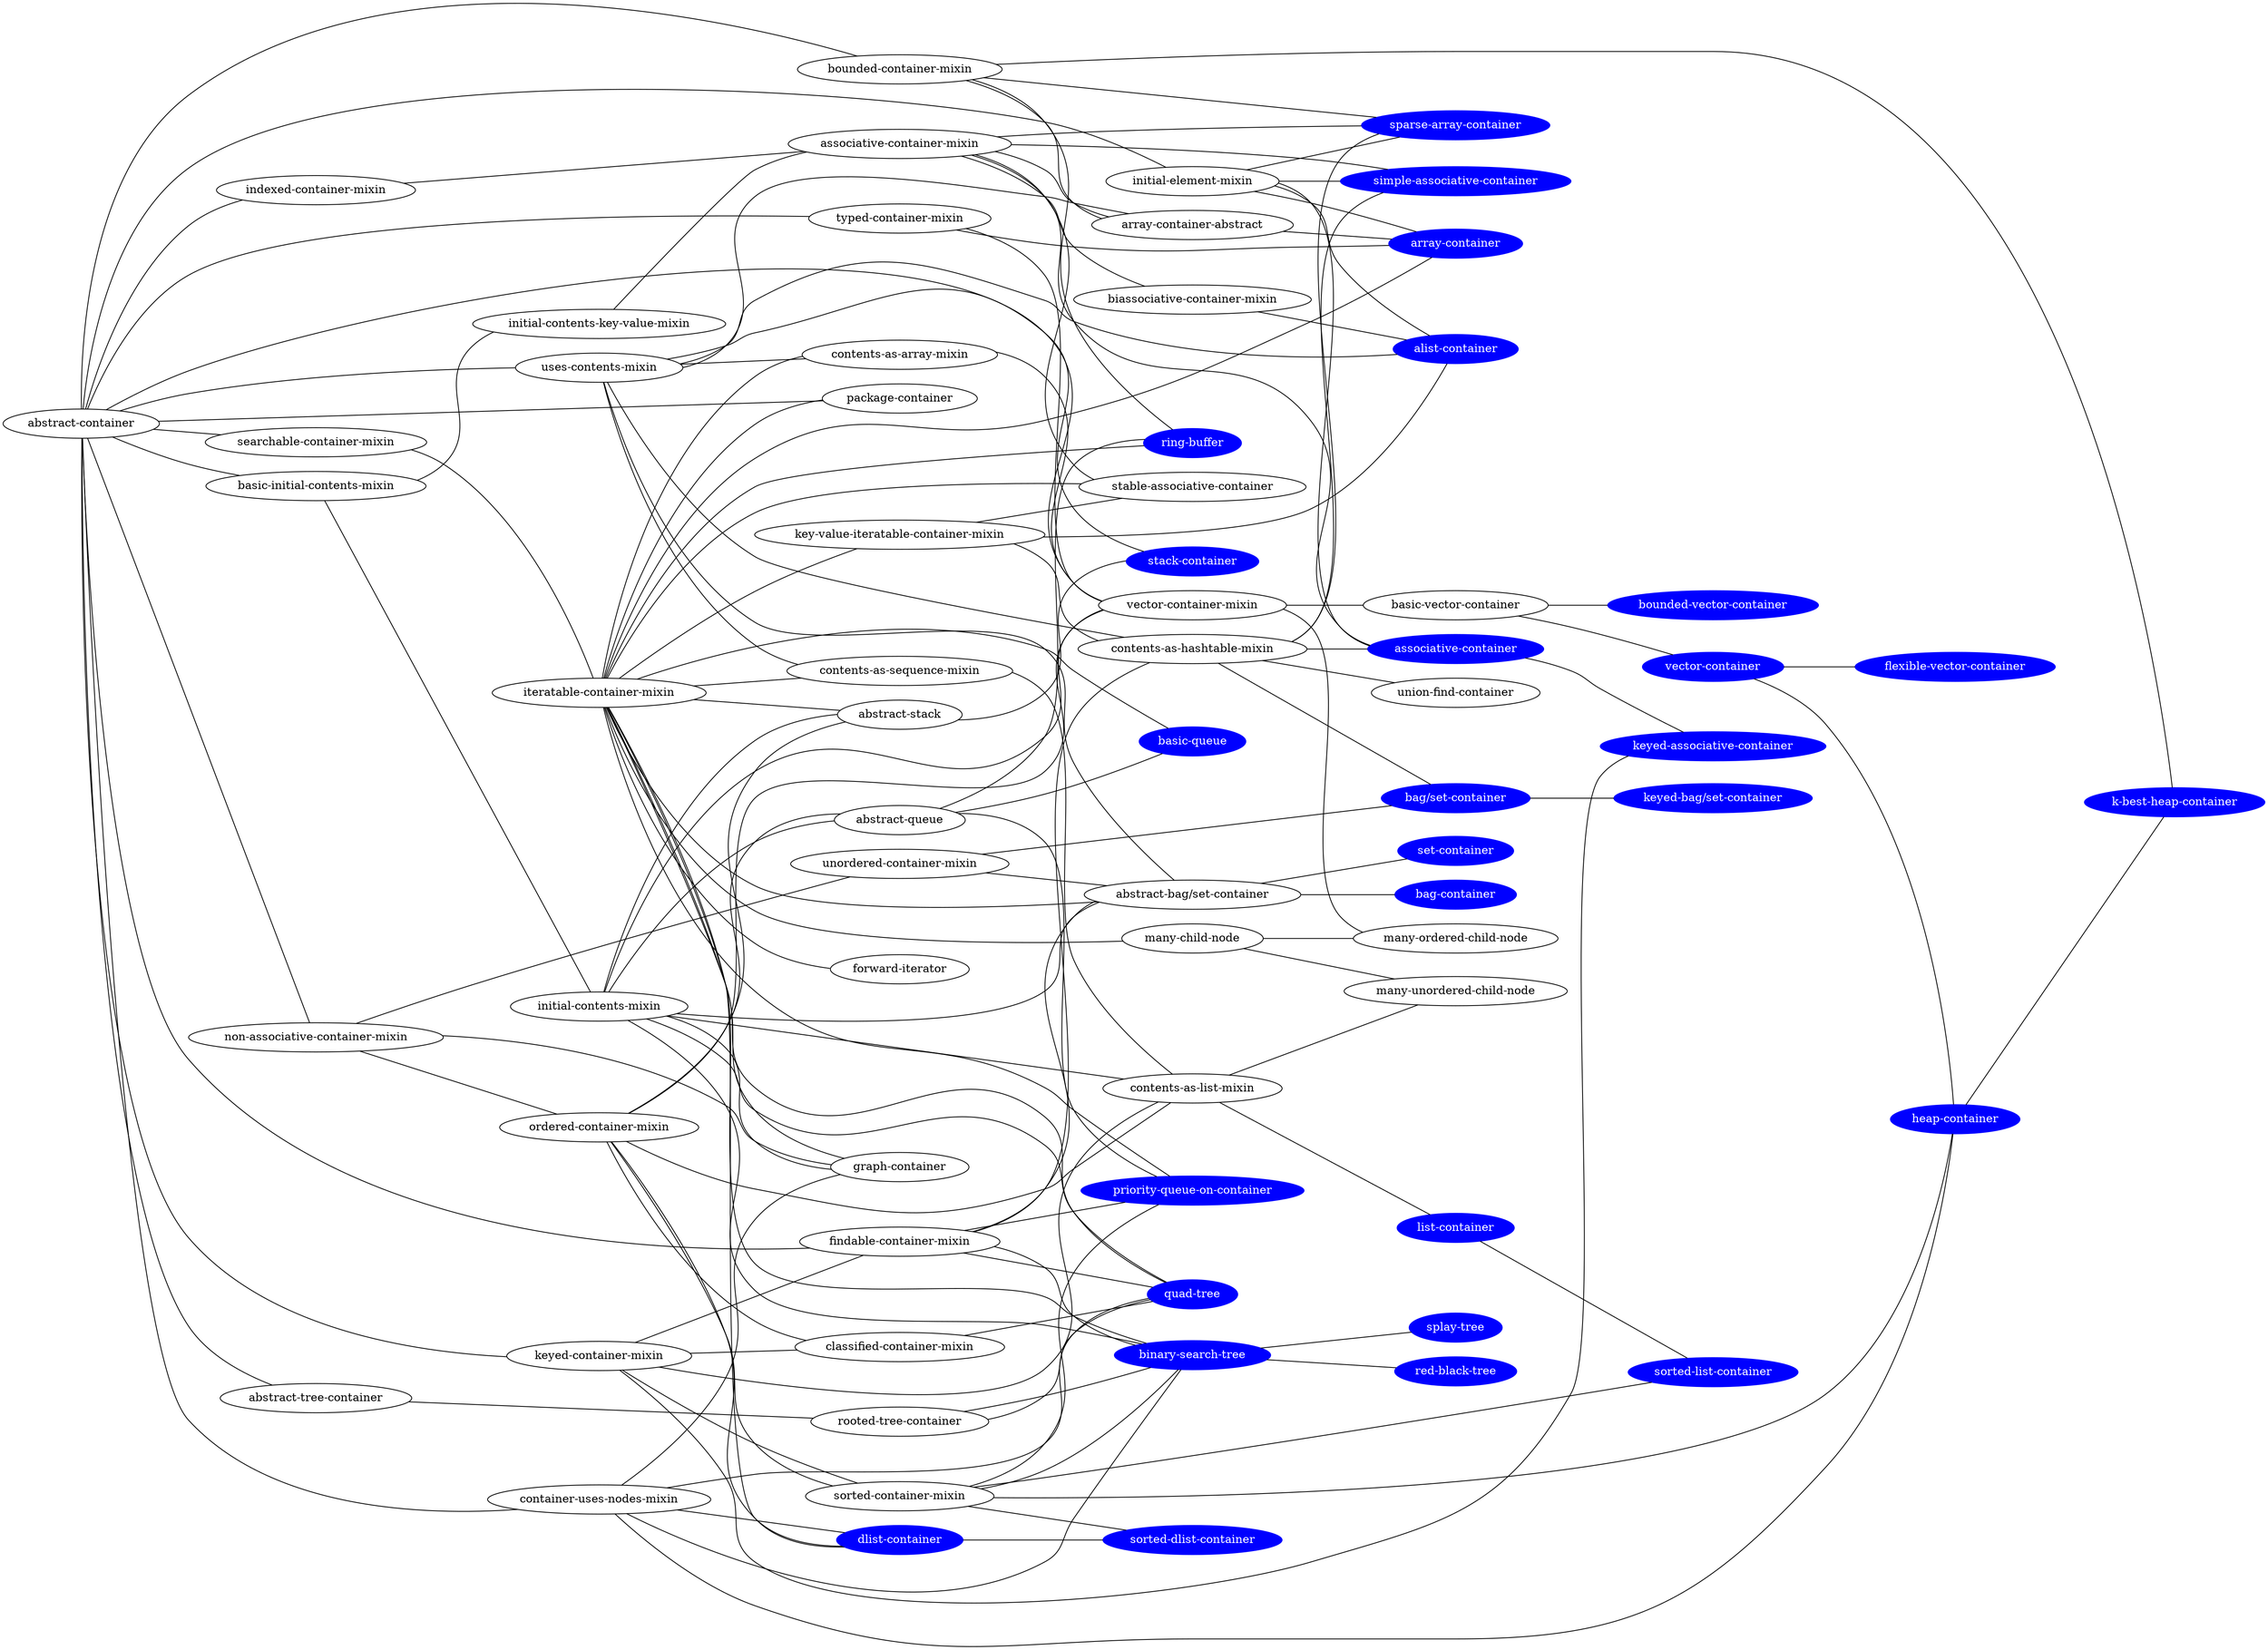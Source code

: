 graph G {graph [rankdir=LR];SPLAY_TREE [label="splay-tree", color="blue", style="filled", fontcolor="white", fillcolor="blue"]SORTED_CONTAINER_MIXIN [label="sorted-container-mixin", ]KEYED_BAG_SET_CONTAINER [label="keyed-bag/set-container", color="blue", style="filled", fontcolor="white", fillcolor="blue"]MANY_CHILD_NODE [label="many-child-node", ]HEAP_CONTAINER [label="heap-container", color="blue", style="filled", fontcolor="white", fillcolor="blue"]ALIST_CONTAINER [label="alist-container", color="blue", style="filled", fontcolor="white", fillcolor="blue"]K_BEST_HEAP_CONTAINER [label="k-best-heap-container", color="blue", style="filled", fontcolor="white", fillcolor="blue"]FINDABLE_CONTAINER_MIXIN [label="findable-container-mixin", ]SPARSE_ARRAY_CONTAINER [label="sparse-array-container", color="blue", style="filled", fontcolor="white", fillcolor="blue"]FLEXIBLE_VECTOR_CONTAINER [label="flexible-vector-container", color="blue", style="filled", fontcolor="white", fillcolor="blue"]ABSTRACT_CONTAINER [label="abstract-container", ]KEYED_ASSOCIATIVE_CONTAINER [label="keyed-associative-container", color="blue", style="filled", fontcolor="white", fillcolor="blue"]KEY_VALUE_ITERATABLE_CONTAINER_MIXIN [label="key-value-iteratable-container-mixin", ]RING_BUFFER [label="ring-buffer", color="blue", style="filled", fontcolor="white", fillcolor="blue"]ABSTRACT_BAG_SET_CONTAINER [label="abstract-bag/set-container", ]LIST_CONTAINER [label="list-container", color="blue", style="filled", fontcolor="white", fillcolor="blue"]ABSTRACT_STACK [label="abstract-stack", ]BIASSOCIATIVE_CONTAINER_MIXIN [label="biassociative-container-mixin", ]BASIC_INITIAL_CONTENTS_MIXIN [label="basic-initial-contents-mixin", ]BAG_SET_CONTAINER [label="bag/set-container", color="blue", style="filled", fontcolor="white", fillcolor="blue"]INDEXED_CONTAINER_MIXIN [label="indexed-container-mixin", ]CONTENTS_AS_ARRAY_MIXIN [label="contents-as-array-mixin", ]SORTED_DLIST_CONTAINER [label="sorted-dlist-container", color="blue", style="filled", fontcolor="white", fillcolor="blue"]ARRAY_CONTAINER [label="array-container", color="blue", style="filled", fontcolor="white", fillcolor="blue"]DLIST_CONTAINER [label="dlist-container", color="blue", style="filled", fontcolor="white", fillcolor="blue"]PACKAGE_CONTAINER [label="package-container", ]USES_CONTENTS_MIXIN [label="uses-contents-mixin", ]MANY_UNORDERED_CHILD_NODE [label="many-unordered-child-node", ]UNION_FIND_CONTAINER [label="union-find-container", ]GRAPH_CONTAINER [label="graph-container", ]SORTED_LIST_CONTAINER [label="sorted-list-container", color="blue", style="filled", fontcolor="white", fillcolor="blue"]ARRAY_CONTAINER_ABSTRACT [label="array-container-abstract", ]STABLE_ASSOCIATIVE_CONTAINER [label="stable-associative-container", ]QUAD_TREE [label="quad-tree", color="blue", style="filled", fontcolor="white", fillcolor="blue"]INITIAL_ELEMENT_MIXIN [label="initial-element-mixin", ]SIMPLE_ASSOCIATIVE_CONTAINER [label="simple-associative-container", color="blue", style="filled", fontcolor="white", fillcolor="blue"]BAG_CONTAINER [label="bag-container", color="blue", style="filled", fontcolor="white", fillcolor="blue"]STACK_CONTAINER [label="stack-container", color="blue", style="filled", fontcolor="white", fillcolor="blue"]VECTOR_CONTAINER [label="vector-container", color="blue", style="filled", fontcolor="white", fillcolor="blue"]UNORDERED_CONTAINER_MIXIN [label="unordered-container-mixin", ]FORWARD_ITERATOR [label="forward-iterator", ]CONTAINER_USES_NODES_MIXIN [label="container-uses-nodes-mixin", ]PRIORITY_QUEUE_ON_CONTAINER [label="priority-queue-on-container", color="blue", style="filled", fontcolor="white", fillcolor="blue"]VECTOR_CONTAINER_MIXIN [label="vector-container-mixin", ]ITERATABLE_CONTAINER_MIXIN [label="iteratable-container-mixin", ]CLASSIFIED_CONTAINER_MIXIN [label="classified-container-mixin", ]SEARCHABLE_CONTAINER_MIXIN [label="searchable-container-mixin", ]CONTENTS_AS_HASHTABLE_MIXIN [label="contents-as-hashtable-mixin", ]INITIAL_CONTENTS_MIXIN [label="initial-contents-mixin", ]ABSTRACT_QUEUE [label="abstract-queue", ]BINARY_SEARCH_TREE [label="binary-search-tree", color="blue", style="filled", fontcolor="white", fillcolor="blue"]ABSTRACT_TREE_CONTAINER [label="abstract-tree-container", ]MANY_ORDERED_CHILD_NODE [label="many-ordered-child-node", ]NON_ASSOCIATIVE_CONTAINER_MIXIN [label="non-associative-container-mixin", ]INITIAL_CONTENTS_KEY_VALUE_MIXIN [label="initial-contents-key-value-mixin", ]ASSOCIATIVE_CONTAINER_MIXIN [label="associative-container-mixin", ]BASIC_VECTOR_CONTAINER [label="basic-vector-container", ]CONTENTS_AS_SEQUENCE_MIXIN [label="contents-as-sequence-mixin", ]TYPED_CONTAINER_MIXIN [label="typed-container-mixin", ]ROOTED_TREE_CONTAINER [label="rooted-tree-container", ]BASIC_QUEUE [label="basic-queue", color="blue", style="filled", fontcolor="white", fillcolor="blue"]CONTENTS_AS_LIST_MIXIN [label="contents-as-list-mixin", ]ASSOCIATIVE_CONTAINER [label="associative-container", color="blue", style="filled", fontcolor="white", fillcolor="blue"]SET_CONTAINER [label="set-container", color="blue", style="filled", fontcolor="white", fillcolor="blue"]RED_BLACK_TREE [label="red-black-tree", color="blue", style="filled", fontcolor="white", fillcolor="blue"]KEYED_CONTAINER_MIXIN [label="keyed-container-mixin", ]ORDERED_CONTAINER_MIXIN [label="ordered-container-mixin", ]BOUNDED_CONTAINER_MIXIN [label="bounded-container-mixin", ]BOUNDED_VECTOR_CONTAINER [label="bounded-vector-container", color="blue", style="filled", fontcolor="white", fillcolor="blue"]BINARY_SEARCH_TREE--SPLAY_TREE []SORTED_CONTAINER_MIXIN--HEAP_CONTAINER []SORTED_CONTAINER_MIXIN--SORTED_DLIST_CONTAINER []SORTED_CONTAINER_MIXIN--SORTED_LIST_CONTAINER []SORTED_CONTAINER_MIXIN--BINARY_SEARCH_TREE []SORTED_CONTAINER_MIXIN--PRIORITY_QUEUE_ON_CONTAINER []ORDERED_CONTAINER_MIXIN--SORTED_CONTAINER_MIXIN []KEYED_CONTAINER_MIXIN--SORTED_CONTAINER_MIXIN []BAG_SET_CONTAINER--KEYED_BAG_SET_CONTAINER []MANY_CHILD_NODE--MANY_UNORDERED_CHILD_NODE []MANY_CHILD_NODE--MANY_ORDERED_CHILD_NODE []ITERATABLE_CONTAINER_MIXIN--MANY_CHILD_NODE []HEAP_CONTAINER--K_BEST_HEAP_CONTAINER []VECTOR_CONTAINER--HEAP_CONTAINER []CONTAINER_USES_NODES_MIXIN--HEAP_CONTAINER []USES_CONTENTS_MIXIN--ALIST_CONTAINER []KEY_VALUE_ITERATABLE_CONTAINER_MIXIN--ALIST_CONTAINER []BIASSOCIATIVE_CONTAINER_MIXIN--ALIST_CONTAINER []INITIAL_ELEMENT_MIXIN--ALIST_CONTAINER []BOUNDED_CONTAINER_MIXIN--K_BEST_HEAP_CONTAINER []FINDABLE_CONTAINER_MIXIN--QUAD_TREE []FINDABLE_CONTAINER_MIXIN--ABSTRACT_BAG_SET_CONTAINER []FINDABLE_CONTAINER_MIXIN--BINARY_SEARCH_TREE []FINDABLE_CONTAINER_MIXIN--PRIORITY_QUEUE_ON_CONTAINER []FINDABLE_CONTAINER_MIXIN--CONTENTS_AS_HASHTABLE_MIXIN []ABSTRACT_CONTAINER--FINDABLE_CONTAINER_MIXIN []KEYED_CONTAINER_MIXIN--FINDABLE_CONTAINER_MIXIN []CONTENTS_AS_HASHTABLE_MIXIN--SPARSE_ARRAY_CONTAINER []ASSOCIATIVE_CONTAINER_MIXIN--SPARSE_ARRAY_CONTAINER []INITIAL_ELEMENT_MIXIN--SPARSE_ARRAY_CONTAINER []BOUNDED_CONTAINER_MIXIN--SPARSE_ARRAY_CONTAINER []VECTOR_CONTAINER--FLEXIBLE_VECTOR_CONTAINER []ABSTRACT_CONTAINER--PACKAGE_CONTAINER []ABSTRACT_CONTAINER--VECTOR_CONTAINER_MIXIN []ABSTRACT_CONTAINER--ABSTRACT_TREE_CONTAINER []ABSTRACT_CONTAINER--USES_CONTENTS_MIXIN []ABSTRACT_CONTAINER--NON_ASSOCIATIVE_CONTAINER_MIXIN []ABSTRACT_CONTAINER--SEARCHABLE_CONTAINER_MIXIN []ABSTRACT_CONTAINER--CONTAINER_USES_NODES_MIXIN []ABSTRACT_CONTAINER--BASIC_INITIAL_CONTENTS_MIXIN []ABSTRACT_CONTAINER--INITIAL_ELEMENT_MIXIN []ABSTRACT_CONTAINER--INDEXED_CONTAINER_MIXIN []ABSTRACT_CONTAINER--BOUNDED_CONTAINER_MIXIN []ABSTRACT_CONTAINER--TYPED_CONTAINER_MIXIN []ABSTRACT_CONTAINER--KEYED_CONTAINER_MIXIN []ASSOCIATIVE_CONTAINER--KEYED_ASSOCIATIVE_CONTAINER []KEYED_CONTAINER_MIXIN--KEYED_ASSOCIATIVE_CONTAINER []KEY_VALUE_ITERATABLE_CONTAINER_MIXIN--STABLE_ASSOCIATIVE_CONTAINER []KEY_VALUE_ITERATABLE_CONTAINER_MIXIN--CONTENTS_AS_HASHTABLE_MIXIN []ITERATABLE_CONTAINER_MIXIN--KEY_VALUE_ITERATABLE_CONTAINER_MIXIN []ABSTRACT_QUEUE--RING_BUFFER []ITERATABLE_CONTAINER_MIXIN--RING_BUFFER []BOUNDED_CONTAINER_MIXIN--RING_BUFFER []ABSTRACT_BAG_SET_CONTAINER--SET_CONTAINER []ABSTRACT_BAG_SET_CONTAINER--BAG_CONTAINER []USES_CONTENTS_MIXIN--ABSTRACT_BAG_SET_CONTAINER []UNORDERED_CONTAINER_MIXIN--ABSTRACT_BAG_SET_CONTAINER []ITERATABLE_CONTAINER_MIXIN--ABSTRACT_BAG_SET_CONTAINER []INITIAL_CONTENTS_MIXIN--ABSTRACT_BAG_SET_CONTAINER []LIST_CONTAINER--SORTED_LIST_CONTAINER []CONTENTS_AS_LIST_MIXIN--LIST_CONTAINER []ABSTRACT_STACK--STACK_CONTAINER []ORDERED_CONTAINER_MIXIN--ABSTRACT_STACK []ITERATABLE_CONTAINER_MIXIN--ABSTRACT_STACK []INITIAL_CONTENTS_MIXIN--ABSTRACT_STACK []ASSOCIATIVE_CONTAINER_MIXIN--BIASSOCIATIVE_CONTAINER_MIXIN []BASIC_INITIAL_CONTENTS_MIXIN--INITIAL_CONTENTS_KEY_VALUE_MIXIN []BASIC_INITIAL_CONTENTS_MIXIN--INITIAL_CONTENTS_MIXIN []CONTENTS_AS_HASHTABLE_MIXIN--BAG_SET_CONTAINER []UNORDERED_CONTAINER_MIXIN--BAG_SET_CONTAINER []INDEXED_CONTAINER_MIXIN--ASSOCIATIVE_CONTAINER_MIXIN []CONTENTS_AS_ARRAY_MIXIN--VECTOR_CONTAINER_MIXIN []USES_CONTENTS_MIXIN--CONTENTS_AS_ARRAY_MIXIN []ITERATABLE_CONTAINER_MIXIN--CONTENTS_AS_ARRAY_MIXIN []DLIST_CONTAINER--SORTED_DLIST_CONTAINER []ARRAY_CONTAINER_ABSTRACT--ARRAY_CONTAINER []ITERATABLE_CONTAINER_MIXIN--ARRAY_CONTAINER []INITIAL_ELEMENT_MIXIN--ARRAY_CONTAINER []TYPED_CONTAINER_MIXIN--ARRAY_CONTAINER []ORDERED_CONTAINER_MIXIN--DLIST_CONTAINER []ITERATABLE_CONTAINER_MIXIN--DLIST_CONTAINER []CONTAINER_USES_NODES_MIXIN--DLIST_CONTAINER []ITERATABLE_CONTAINER_MIXIN--PACKAGE_CONTAINER []USES_CONTENTS_MIXIN--ARRAY_CONTAINER_ABSTRACT []USES_CONTENTS_MIXIN--STACK_CONTAINER []USES_CONTENTS_MIXIN--CONTENTS_AS_HASHTABLE_MIXIN []USES_CONTENTS_MIXIN--CONTENTS_AS_SEQUENCE_MIXIN []CONTENTS_AS_LIST_MIXIN--MANY_UNORDERED_CHILD_NODE []CONTENTS_AS_HASHTABLE_MIXIN--UNION_FIND_CONTAINER []NON_ASSOCIATIVE_CONTAINER_MIXIN--GRAPH_CONTAINER []ITERATABLE_CONTAINER_MIXIN--GRAPH_CONTAINER []CONTAINER_USES_NODES_MIXIN--GRAPH_CONTAINER []INITIAL_CONTENTS_MIXIN--GRAPH_CONTAINER []ASSOCIATIVE_CONTAINER_MIXIN--ARRAY_CONTAINER_ABSTRACT []BOUNDED_CONTAINER_MIXIN--ARRAY_CONTAINER_ABSTRACT []ITERATABLE_CONTAINER_MIXIN--STABLE_ASSOCIATIVE_CONTAINER []ASSOCIATIVE_CONTAINER_MIXIN--STABLE_ASSOCIATIVE_CONTAINER []ROOTED_TREE_CONTAINER--QUAD_TREE []CLASSIFIED_CONTAINER_MIXIN--QUAD_TREE []ITERATABLE_CONTAINER_MIXIN--QUAD_TREE []CONTAINER_USES_NODES_MIXIN--QUAD_TREE []INITIAL_CONTENTS_MIXIN--QUAD_TREE []INITIAL_ELEMENT_MIXIN--ASSOCIATIVE_CONTAINER []INITIAL_ELEMENT_MIXIN--SIMPLE_ASSOCIATIVE_CONTAINER []CONTENTS_AS_HASHTABLE_MIXIN--SIMPLE_ASSOCIATIVE_CONTAINER []ASSOCIATIVE_CONTAINER_MIXIN--SIMPLE_ASSOCIATIVE_CONTAINER []BASIC_VECTOR_CONTAINER--VECTOR_CONTAINER []NON_ASSOCIATIVE_CONTAINER_MIXIN--UNORDERED_CONTAINER_MIXIN []ITERATABLE_CONTAINER_MIXIN--FORWARD_ITERATOR []CONTAINER_USES_NODES_MIXIN--BINARY_SEARCH_TREE []ABSTRACT_QUEUE--PRIORITY_QUEUE_ON_CONTAINER []ITERATABLE_CONTAINER_MIXIN--PRIORITY_QUEUE_ON_CONTAINER []VECTOR_CONTAINER_MIXIN--BASIC_VECTOR_CONTAINER []VECTOR_CONTAINER_MIXIN--MANY_ORDERED_CHILD_NODE []ORDERED_CONTAINER_MIXIN--VECTOR_CONTAINER_MIXIN []INITIAL_CONTENTS_MIXIN--VECTOR_CONTAINER_MIXIN []TYPED_CONTAINER_MIXIN--VECTOR_CONTAINER_MIXIN []ITERATABLE_CONTAINER_MIXIN--BINARY_SEARCH_TREE []ITERATABLE_CONTAINER_MIXIN--BASIC_QUEUE []ITERATABLE_CONTAINER_MIXIN--CONTENTS_AS_SEQUENCE_MIXIN []SEARCHABLE_CONTAINER_MIXIN--ITERATABLE_CONTAINER_MIXIN []ORDERED_CONTAINER_MIXIN--CLASSIFIED_CONTAINER_MIXIN []KEYED_CONTAINER_MIXIN--CLASSIFIED_CONTAINER_MIXIN []CONTENTS_AS_HASHTABLE_MIXIN--ASSOCIATIVE_CONTAINER []INITIAL_CONTENTS_MIXIN--BINARY_SEARCH_TREE []INITIAL_CONTENTS_MIXIN--ABSTRACT_QUEUE []INITIAL_CONTENTS_MIXIN--CONTENTS_AS_LIST_MIXIN []ABSTRACT_QUEUE--BASIC_QUEUE []ORDERED_CONTAINER_MIXIN--ABSTRACT_QUEUE []BINARY_SEARCH_TREE--RED_BLACK_TREE []ROOTED_TREE_CONTAINER--BINARY_SEARCH_TREE []ABSTRACT_TREE_CONTAINER--ROOTED_TREE_CONTAINER []NON_ASSOCIATIVE_CONTAINER_MIXIN--ORDERED_CONTAINER_MIXIN []INITIAL_CONTENTS_KEY_VALUE_MIXIN--ASSOCIATIVE_CONTAINER_MIXIN []ASSOCIATIVE_CONTAINER_MIXIN--ASSOCIATIVE_CONTAINER []BASIC_VECTOR_CONTAINER--BOUNDED_VECTOR_CONTAINER []CONTENTS_AS_SEQUENCE_MIXIN--CONTENTS_AS_LIST_MIXIN []ORDERED_CONTAINER_MIXIN--CONTENTS_AS_LIST_MIXIN []KEYED_CONTAINER_MIXIN--CONTENTS_AS_LIST_MIXIN []}